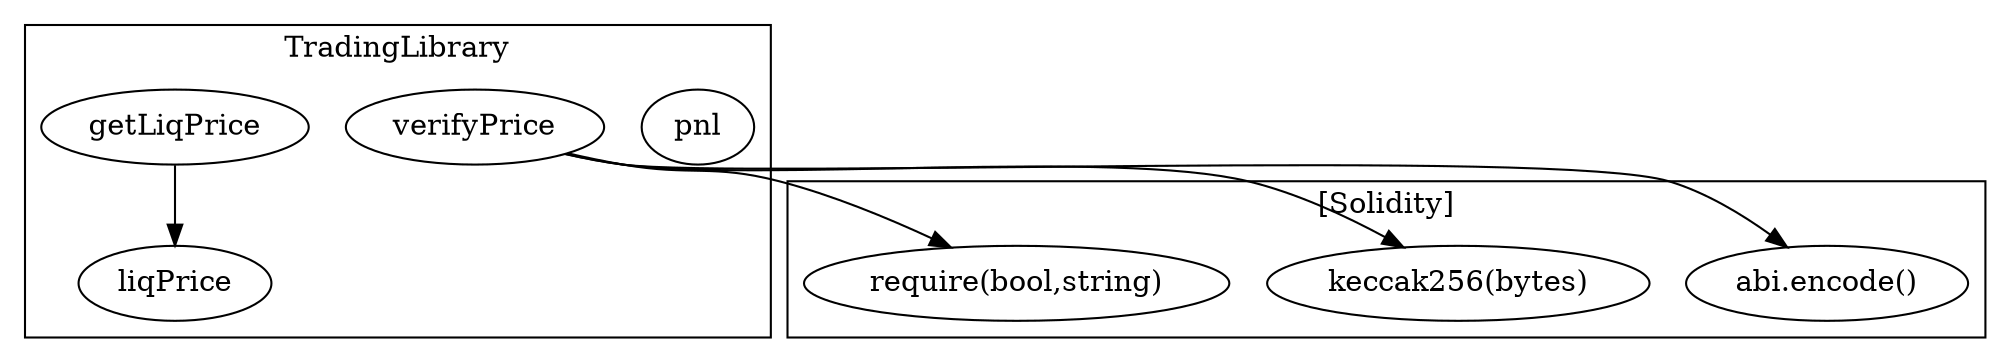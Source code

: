 strict digraph {
subgraph cluster_4441_TradingLibrary {
label = "TradingLibrary"
"4441_pnl" [label="pnl"]
"4441_verifyPrice" [label="verifyPrice"]
"4441_liqPrice" [label="liqPrice"]
"4441_getLiqPrice" [label="getLiqPrice"]
"4441_getLiqPrice" -> "4441_liqPrice"
}subgraph cluster_solidity {
label = "[Solidity]"
"abi.encode()" 
"keccak256(bytes)" 
"require(bool,string)" 
"4441_verifyPrice" -> "abi.encode()"
"4441_verifyPrice" -> "require(bool,string)"
"4441_verifyPrice" -> "keccak256(bytes)"
}
}